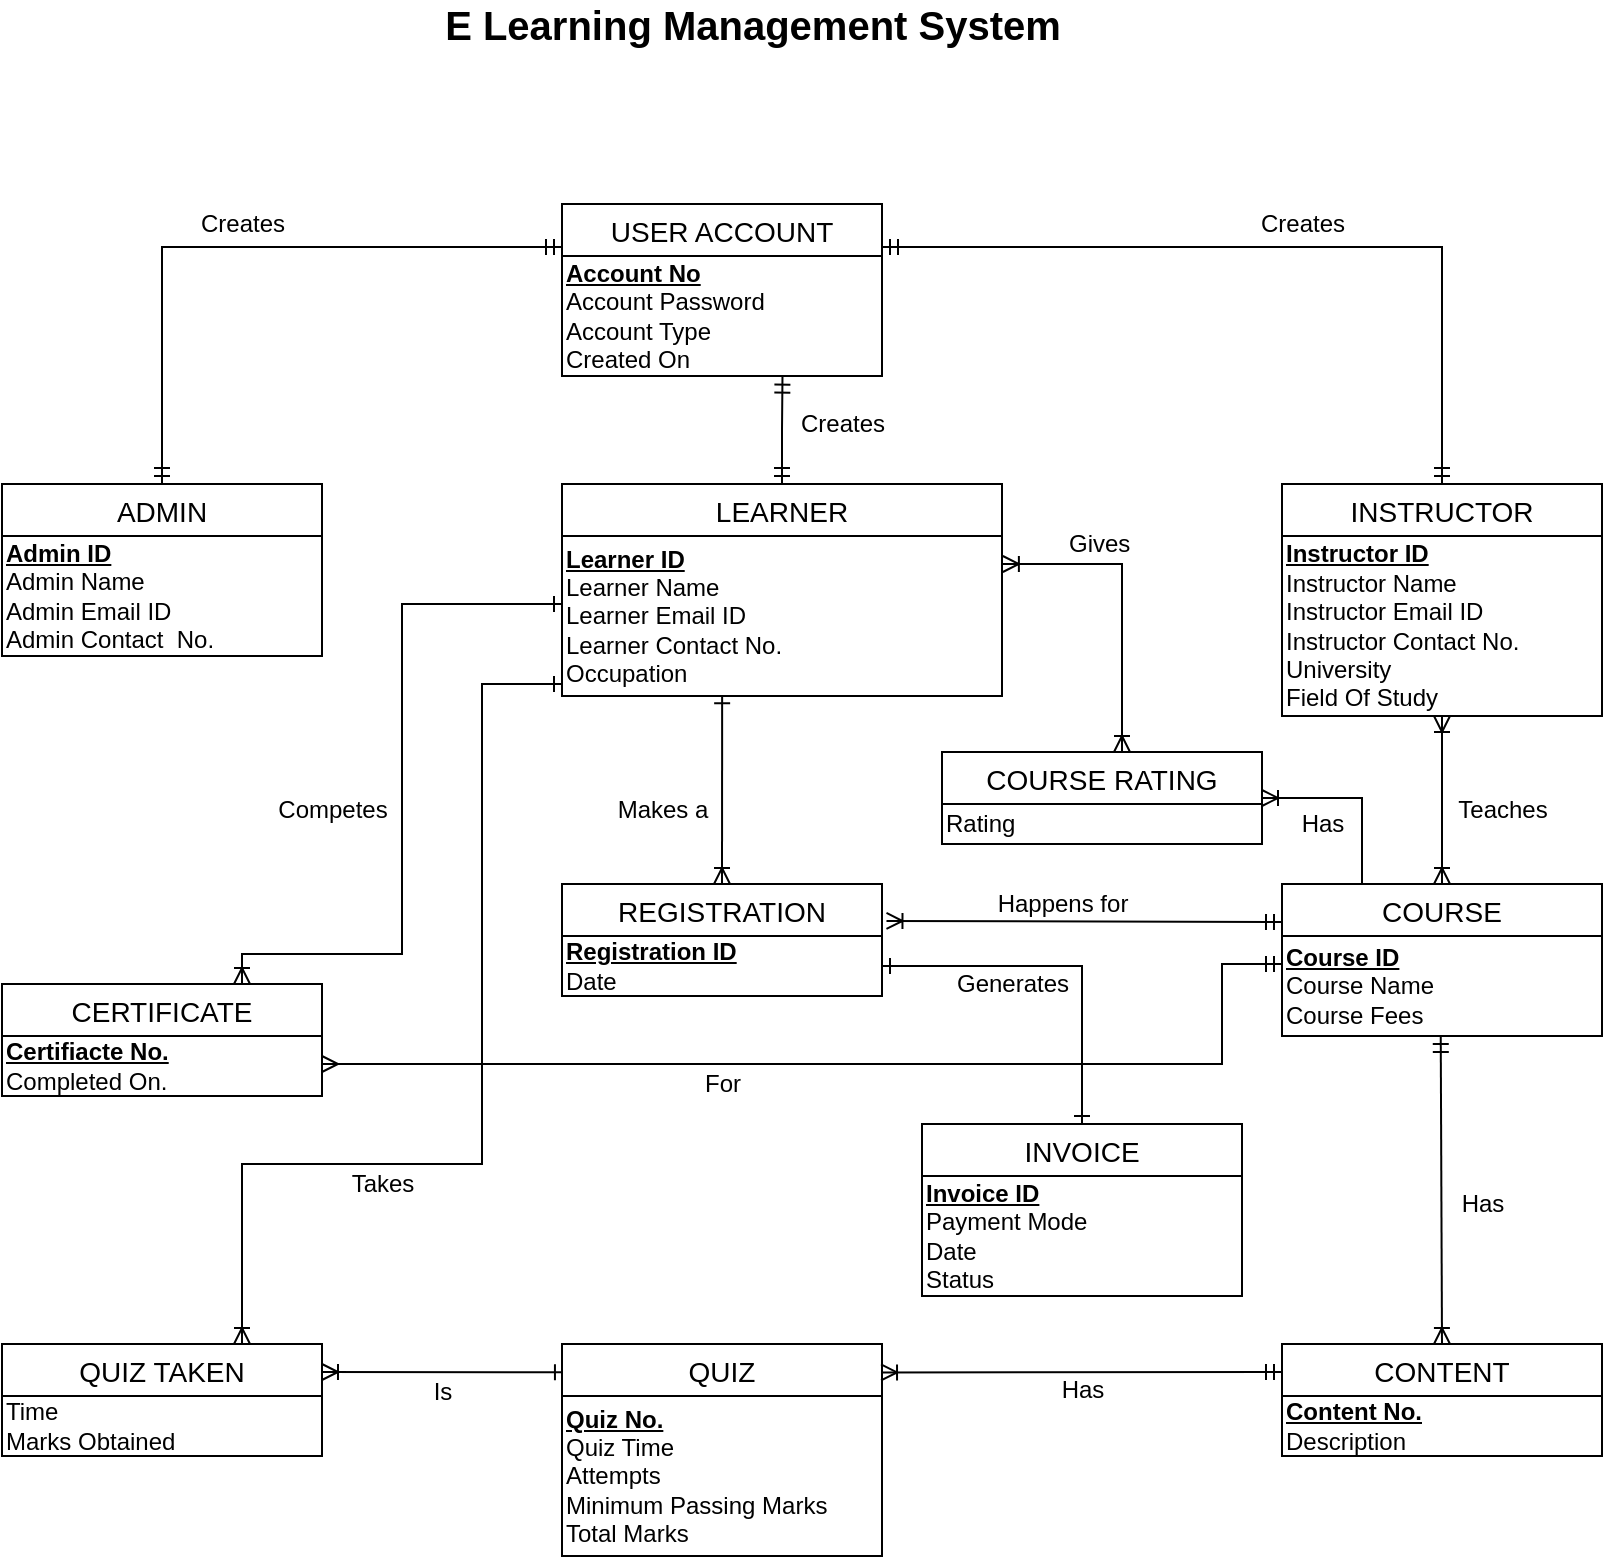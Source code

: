 <mxfile version="16.6.3" type="device"><diagram id="5-3IBxKhdY97mBGk9zou" name="Page-1"><mxGraphModel dx="1038" dy="921" grid="1" gridSize="10" guides="1" tooltips="1" connect="1" arrows="1" fold="1" page="0" pageScale="1" pageWidth="850" pageHeight="1100" math="0" shadow="0"><root><mxCell id="0"/><mxCell id="1" parent="0"/><mxCell id="dUpzfrEBL0EP4Msl6z7n-5" value="INSTRUCTOR" style="swimlane;fontStyle=0;childLayout=stackLayout;horizontal=1;startSize=26;horizontalStack=0;resizeParent=1;resizeParentMax=0;resizeLast=0;collapsible=1;marginBottom=0;align=center;fontSize=14;" parent="1" vertex="1"><mxGeometry x="680" y="200" width="160" height="116" as="geometry"/></mxCell><mxCell id="dUpzfrEBL0EP4Msl6z7n-19" value="&lt;b&gt;&lt;u&gt;Instructor ID&lt;br&gt;&lt;/u&gt;&lt;/b&gt;Instructor Name&lt;br&gt;Instructor Email ID&lt;br&gt;Instructor Contact No.&lt;br&gt;University&lt;br&gt;Field Of Study" style="text;html=1;align=left;verticalAlign=middle;resizable=0;points=[];autosize=1;strokeColor=none;fillColor=none;" parent="dUpzfrEBL0EP4Msl6z7n-5" vertex="1"><mxGeometry y="26" width="160" height="90" as="geometry"/></mxCell><mxCell id="dUpzfrEBL0EP4Msl6z7n-9" value="LEARNER" style="swimlane;fontStyle=0;childLayout=stackLayout;horizontal=1;startSize=26;horizontalStack=0;resizeParent=1;resizeParentMax=0;resizeLast=0;collapsible=1;marginBottom=0;align=center;fontSize=14;" parent="1" vertex="1"><mxGeometry x="320" y="200" width="220" height="106" as="geometry"/></mxCell><mxCell id="dUpzfrEBL0EP4Msl6z7n-18" value="&lt;b&gt;&lt;u&gt;Learner ID&lt;/u&gt;&lt;/b&gt;&lt;br&gt;Learner Name&lt;br&gt;Learner Email ID&lt;br&gt;Learner Contact No.&lt;br&gt;Occupation" style="text;html=1;align=left;verticalAlign=middle;resizable=0;points=[];autosize=1;strokeColor=none;fillColor=none;" parent="dUpzfrEBL0EP4Msl6z7n-9" vertex="1"><mxGeometry y="26" width="220" height="80" as="geometry"/></mxCell><mxCell id="dUpzfrEBL0EP4Msl6z7n-13" value="USER ACCOUNT" style="swimlane;fontStyle=0;childLayout=stackLayout;horizontal=1;startSize=26;horizontalStack=0;resizeParent=1;resizeParentMax=0;resizeLast=0;collapsible=1;marginBottom=0;align=center;fontSize=14;" parent="1" vertex="1"><mxGeometry x="320" y="60" width="160" height="86" as="geometry"/></mxCell><mxCell id="dUpzfrEBL0EP4Msl6z7n-17" value="&lt;b&gt;&lt;u&gt;Account No&lt;br&gt;&lt;/u&gt;&lt;/b&gt;Account Password&lt;br&gt;Account Type&lt;br&gt;Created On" style="text;html=1;align=left;verticalAlign=middle;resizable=0;points=[];autosize=1;strokeColor=none;fillColor=none;" parent="dUpzfrEBL0EP4Msl6z7n-13" vertex="1"><mxGeometry y="26" width="160" height="60" as="geometry"/></mxCell><mxCell id="dUpzfrEBL0EP4Msl6z7n-20" value="ADMIN" style="swimlane;fontStyle=0;childLayout=stackLayout;horizontal=1;startSize=26;horizontalStack=0;resizeParent=1;resizeParentMax=0;resizeLast=0;collapsible=1;marginBottom=0;align=center;fontSize=14;" parent="1" vertex="1"><mxGeometry x="40" y="200" width="160" height="86" as="geometry"/></mxCell><mxCell id="dUpzfrEBL0EP4Msl6z7n-25" value="&lt;b&gt;&lt;u&gt;Admin ID&lt;/u&gt;&lt;/b&gt;&lt;br&gt;Admin Name&lt;br&gt;Admin Email ID&lt;br&gt;Admin Contact&amp;nbsp; No." style="text;html=1;align=left;verticalAlign=middle;resizable=0;points=[];autosize=1;strokeColor=none;fillColor=none;" parent="dUpzfrEBL0EP4Msl6z7n-20" vertex="1"><mxGeometry y="26" width="160" height="60" as="geometry"/></mxCell><mxCell id="dUpzfrEBL0EP4Msl6z7n-26" value="COURSE" style="swimlane;fontStyle=0;childLayout=stackLayout;horizontal=1;startSize=26;horizontalStack=0;resizeParent=1;resizeParentMax=0;resizeLast=0;collapsible=1;marginBottom=0;align=center;fontSize=14;" parent="1" vertex="1"><mxGeometry x="680" y="400" width="160" height="76" as="geometry"/></mxCell><mxCell id="dUpzfrEBL0EP4Msl6z7n-30" value="&lt;b&gt;&lt;u&gt;Course ID&lt;br&gt;&lt;/u&gt;&lt;/b&gt;Course Name&lt;br&gt;Course Fees" style="text;html=1;align=left;verticalAlign=middle;resizable=0;points=[];autosize=1;strokeColor=none;fillColor=none;" parent="dUpzfrEBL0EP4Msl6z7n-26" vertex="1"><mxGeometry y="26" width="160" height="50" as="geometry"/></mxCell><mxCell id="dUpzfrEBL0EP4Msl6z7n-31" value="INVOICE" style="swimlane;fontStyle=0;childLayout=stackLayout;horizontal=1;startSize=26;horizontalStack=0;resizeParent=1;resizeParentMax=0;resizeLast=0;collapsible=1;marginBottom=0;align=center;fontSize=14;" parent="1" vertex="1"><mxGeometry x="500" y="520" width="160" height="86" as="geometry"/></mxCell><mxCell id="dUpzfrEBL0EP4Msl6z7n-35" value="&lt;b&gt;&lt;u&gt;Invoice ID&lt;br&gt;&lt;/u&gt;&lt;/b&gt;Payment Mode&lt;br&gt;Date&lt;br&gt;Status" style="text;html=1;align=left;verticalAlign=middle;resizable=0;points=[];autosize=1;strokeColor=none;fillColor=none;" parent="dUpzfrEBL0EP4Msl6z7n-31" vertex="1"><mxGeometry y="26" width="160" height="60" as="geometry"/></mxCell><mxCell id="l_gGwFuCJf85uBodga9T-1" value="QUIZ" style="swimlane;fontStyle=0;childLayout=stackLayout;horizontal=1;startSize=26;horizontalStack=0;resizeParent=1;resizeParentMax=0;resizeLast=0;collapsible=1;marginBottom=0;align=center;fontSize=14;" parent="1" vertex="1"><mxGeometry x="320" y="630" width="160" height="106" as="geometry"/></mxCell><mxCell id="l_gGwFuCJf85uBodga9T-18" value="&lt;b&gt;&lt;u&gt;Quiz No.&lt;br&gt;&lt;/u&gt;&lt;/b&gt;Quiz Time&amp;nbsp;&lt;br&gt;Attempts&lt;br&gt;Minimum Passing Marks&lt;br&gt;Total Marks" style="text;html=1;align=left;verticalAlign=middle;resizable=0;points=[];autosize=1;strokeColor=none;fillColor=none;" parent="l_gGwFuCJf85uBodga9T-1" vertex="1"><mxGeometry y="26" width="160" height="80" as="geometry"/></mxCell><mxCell id="l_gGwFuCJf85uBodga9T-5" value="COURSE RATING" style="swimlane;fontStyle=0;childLayout=stackLayout;horizontal=1;startSize=26;horizontalStack=0;resizeParent=1;resizeParentMax=0;resizeLast=0;collapsible=1;marginBottom=0;align=center;fontSize=14;" parent="1" vertex="1"><mxGeometry x="510" y="334" width="160" height="46" as="geometry"/></mxCell><mxCell id="l_gGwFuCJf85uBodga9T-20" value="Rating" style="text;html=1;align=left;verticalAlign=middle;resizable=0;points=[];autosize=1;strokeColor=none;fillColor=none;" parent="l_gGwFuCJf85uBodga9T-5" vertex="1"><mxGeometry y="26" width="160" height="20" as="geometry"/></mxCell><mxCell id="l_gGwFuCJf85uBodga9T-9" value="CERTIFICATE" style="swimlane;fontStyle=0;childLayout=stackLayout;horizontal=1;startSize=26;horizontalStack=0;resizeParent=1;resizeParentMax=0;resizeLast=0;collapsible=1;marginBottom=0;align=center;fontSize=14;" parent="1" vertex="1"><mxGeometry x="40" y="450" width="160" height="56" as="geometry"/></mxCell><mxCell id="l_gGwFuCJf85uBodga9T-19" value="&lt;b&gt;&lt;u&gt;Certifiacte No.&lt;br&gt;&lt;/u&gt;&lt;/b&gt;Completed On." style="text;html=1;align=left;verticalAlign=middle;resizable=0;points=[];autosize=1;strokeColor=none;fillColor=none;" parent="l_gGwFuCJf85uBodga9T-9" vertex="1"><mxGeometry y="26" width="160" height="30" as="geometry"/></mxCell><mxCell id="l_gGwFuCJf85uBodga9T-13" value="REGISTRATION" style="swimlane;fontStyle=0;childLayout=stackLayout;horizontal=1;startSize=26;horizontalStack=0;resizeParent=1;resizeParentMax=0;resizeLast=0;collapsible=1;marginBottom=0;align=center;fontSize=14;" parent="1" vertex="1"><mxGeometry x="320" y="400" width="160" height="56" as="geometry"/></mxCell><mxCell id="l_gGwFuCJf85uBodga9T-17" value="&lt;b&gt;&lt;u&gt;Registration ID&lt;br&gt;&lt;/u&gt;&lt;/b&gt;Date" style="text;html=1;align=left;verticalAlign=middle;resizable=0;points=[];autosize=1;strokeColor=none;fillColor=none;" parent="l_gGwFuCJf85uBodga9T-13" vertex="1"><mxGeometry y="26" width="160" height="30" as="geometry"/></mxCell><mxCell id="l_gGwFuCJf85uBodga9T-21" value="CONTENT" style="swimlane;fontStyle=0;childLayout=stackLayout;horizontal=1;startSize=26;horizontalStack=0;resizeParent=1;resizeParentMax=0;resizeLast=0;collapsible=1;marginBottom=0;align=center;fontSize=14;" parent="1" vertex="1"><mxGeometry x="680" y="630" width="160" height="56" as="geometry"/></mxCell><mxCell id="l_gGwFuCJf85uBodga9T-25" value="&lt;b&gt;&lt;u&gt;Content No.&lt;br&gt;&lt;/u&gt;&lt;/b&gt;Description" style="text;html=1;align=left;verticalAlign=middle;resizable=0;points=[];autosize=1;strokeColor=none;fillColor=none;" parent="l_gGwFuCJf85uBodga9T-21" vertex="1"><mxGeometry y="26" width="160" height="30" as="geometry"/></mxCell><mxCell id="l_gGwFuCJf85uBodga9T-26" value="QUIZ TAKEN" style="swimlane;fontStyle=0;childLayout=stackLayout;horizontal=1;startSize=26;horizontalStack=0;resizeParent=1;resizeParentMax=0;resizeLast=0;collapsible=1;marginBottom=0;align=center;fontSize=14;" parent="1" vertex="1"><mxGeometry x="40" y="630" width="160" height="56" as="geometry"/></mxCell><mxCell id="l_gGwFuCJf85uBodga9T-30" value="Time&lt;br&gt;Marks Obtained" style="text;html=1;align=left;verticalAlign=middle;resizable=0;points=[];autosize=1;strokeColor=none;fillColor=none;" parent="l_gGwFuCJf85uBodga9T-26" vertex="1"><mxGeometry y="26" width="160" height="30" as="geometry"/></mxCell><mxCell id="l_gGwFuCJf85uBodga9T-31" value="" style="edgeStyle=orthogonalEdgeStyle;fontSize=12;html=1;endArrow=ERmandOne;startArrow=ERmandOne;rounded=0;entryX=0;entryY=0.25;entryDx=0;entryDy=0;exitX=0.5;exitY=0;exitDx=0;exitDy=0;" parent="1" source="dUpzfrEBL0EP4Msl6z7n-20" target="dUpzfrEBL0EP4Msl6z7n-13" edge="1"><mxGeometry width="100" height="100" relative="1" as="geometry"><mxPoint x="90" y="170" as="sourcePoint"/><mxPoint x="190" y="70" as="targetPoint"/></mxGeometry></mxCell><mxCell id="l_gGwFuCJf85uBodga9T-32" value="" style="edgeStyle=orthogonalEdgeStyle;fontSize=12;html=1;endArrow=ERmandOne;startArrow=ERmandOne;rounded=0;exitX=0.5;exitY=0;exitDx=0;exitDy=0;entryX=0.689;entryY=1.005;entryDx=0;entryDy=0;entryPerimeter=0;" parent="1" source="dUpzfrEBL0EP4Msl6z7n-9" target="dUpzfrEBL0EP4Msl6z7n-17" edge="1"><mxGeometry width="100" height="100" relative="1" as="geometry"><mxPoint x="450" y="178.5" as="sourcePoint"/><mxPoint x="430" y="150" as="targetPoint"/></mxGeometry></mxCell><mxCell id="l_gGwFuCJf85uBodga9T-33" value="" style="edgeStyle=orthogonalEdgeStyle;fontSize=12;html=1;endArrow=ERmandOne;startArrow=ERmandOne;rounded=0;exitX=0.5;exitY=0;exitDx=0;exitDy=0;entryX=1;entryY=0.25;entryDx=0;entryDy=0;" parent="1" source="dUpzfrEBL0EP4Msl6z7n-5" target="dUpzfrEBL0EP4Msl6z7n-13" edge="1"><mxGeometry width="100" height="100" relative="1" as="geometry"><mxPoint x="540" y="145.94" as="sourcePoint"/><mxPoint x="540" y="120" as="targetPoint"/></mxGeometry></mxCell><mxCell id="l_gGwFuCJf85uBodga9T-35" value="" style="fontSize=12;html=1;endArrow=ERoneToMany;startArrow=ERoneToMany;rounded=0;exitX=0.5;exitY=0;exitDx=0;exitDy=0;entryX=0.5;entryY=1;entryDx=0;entryDy=0;startFill=0;" parent="1" source="dUpzfrEBL0EP4Msl6z7n-26" target="dUpzfrEBL0EP4Msl6z7n-5" edge="1"><mxGeometry width="100" height="100" relative="1" as="geometry"><mxPoint x="580" y="390" as="sourcePoint"/><mxPoint x="760" y="320" as="targetPoint"/></mxGeometry></mxCell><mxCell id="l_gGwFuCJf85uBodga9T-37" value="" style="fontSize=12;html=1;endArrow=ERoneToMany;startArrow=ERone;rounded=0;exitX=0.364;exitY=0.996;exitDx=0;exitDy=0;exitPerimeter=0;entryX=0.5;entryY=0;entryDx=0;entryDy=0;startFill=0;endFill=0;" parent="1" source="dUpzfrEBL0EP4Msl6z7n-18" target="l_gGwFuCJf85uBodga9T-13" edge="1"><mxGeometry width="100" height="100" relative="1" as="geometry"><mxPoint x="500" y="360" as="sourcePoint"/><mxPoint x="600" y="260" as="targetPoint"/></mxGeometry></mxCell><mxCell id="l_gGwFuCJf85uBodga9T-38" value="" style="fontSize=12;html=1;endArrow=ERoneToMany;startArrow=ERmandOne;rounded=0;exitX=0;exitY=0.25;exitDx=0;exitDy=0;entryX=1.014;entryY=0.33;entryDx=0;entryDy=0;entryPerimeter=0;" parent="1" source="dUpzfrEBL0EP4Msl6z7n-26" target="l_gGwFuCJf85uBodga9T-13" edge="1"><mxGeometry width="100" height="100" relative="1" as="geometry"><mxPoint x="620.08" y="370.0" as="sourcePoint"/><mxPoint x="620" y="464.32" as="targetPoint"/></mxGeometry></mxCell><mxCell id="l_gGwFuCJf85uBodga9T-39" value="" style="fontSize=12;html=1;endArrow=ERoneToMany;startArrow=ERmandOne;rounded=0;exitX=0.364;exitY=0.996;exitDx=0;exitDy=0;exitPerimeter=0;entryX=0.5;entryY=0;entryDx=0;entryDy=0;" parent="1" target="l_gGwFuCJf85uBodga9T-21" edge="1"><mxGeometry width="100" height="100" relative="1" as="geometry"><mxPoint x="759.37" y="476.0" as="sourcePoint"/><mxPoint x="759.29" y="570.32" as="targetPoint"/></mxGeometry></mxCell><mxCell id="l_gGwFuCJf85uBodga9T-40" value="" style="fontSize=12;html=1;endArrow=ERoneToMany;startArrow=ERmandOne;rounded=0;exitX=0;exitY=0.25;exitDx=0;exitDy=0;entryX=0.997;entryY=0.134;entryDx=0;entryDy=0;entryPerimeter=0;" parent="1" source="l_gGwFuCJf85uBodga9T-21" target="l_gGwFuCJf85uBodga9T-1" edge="1"><mxGeometry width="100" height="100" relative="1" as="geometry"><mxPoint x="540.0" y="616.0" as="sourcePoint"/><mxPoint x="540.63" y="700" as="targetPoint"/></mxGeometry></mxCell><mxCell id="l_gGwFuCJf85uBodga9T-41" value="" style="edgeStyle=orthogonalEdgeStyle;fontSize=12;html=1;endArrow=ERmandOne;startArrow=ERmany;rounded=0;entryX=0;entryY=0.28;entryDx=0;entryDy=0;entryPerimeter=0;startFill=0;" parent="1" target="dUpzfrEBL0EP4Msl6z7n-30" edge="1"><mxGeometry width="100" height="100" relative="1" as="geometry"><mxPoint x="200" y="490" as="sourcePoint"/><mxPoint x="600" y="440" as="targetPoint"/><Array as="points"><mxPoint x="200" y="490"/><mxPoint x="650" y="490"/><mxPoint x="650" y="440"/></Array></mxGeometry></mxCell><mxCell id="l_gGwFuCJf85uBodga9T-42" value="" style="edgeStyle=orthogonalEdgeStyle;fontSize=12;html=1;endArrow=ERone;startArrow=ERoneToMany;rounded=0;exitX=0.75;exitY=0;exitDx=0;exitDy=0;startFill=0;endFill=0;" parent="1" source="l_gGwFuCJf85uBodga9T-9" edge="1"><mxGeometry width="100" height="100" relative="1" as="geometry"><mxPoint x="100" y="434.5" as="sourcePoint"/><mxPoint x="320" y="260" as="targetPoint"/><Array as="points"><mxPoint x="160" y="435"/><mxPoint x="240" y="435"/><mxPoint x="240" y="260"/><mxPoint x="320" y="260"/></Array></mxGeometry></mxCell><mxCell id="l_gGwFuCJf85uBodga9T-43" value="" style="edgeStyle=orthogonalEdgeStyle;fontSize=12;html=1;endArrow=ERone;rounded=0;entryX=0.5;entryY=0;entryDx=0;entryDy=0;endFill=0;startArrow=ERone;startFill=0;" parent="1" source="l_gGwFuCJf85uBodga9T-17" target="dUpzfrEBL0EP4Msl6z7n-31" edge="1"><mxGeometry width="100" height="100" relative="1" as="geometry"><mxPoint x="470" y="610" as="sourcePoint"/><mxPoint x="570" y="510" as="targetPoint"/></mxGeometry></mxCell><mxCell id="l_gGwFuCJf85uBodga9T-44" value="" style="edgeStyle=orthogonalEdgeStyle;fontSize=12;html=1;endArrow=ERoneToMany;rounded=0;exitX=0.25;exitY=0;exitDx=0;exitDy=0;entryX=1;entryY=0.5;entryDx=0;entryDy=0;" parent="1" source="dUpzfrEBL0EP4Msl6z7n-26" target="l_gGwFuCJf85uBodga9T-5" edge="1"><mxGeometry width="100" height="100" relative="1" as="geometry"><mxPoint x="490" y="451" as="sourcePoint"/><mxPoint x="560" y="540" as="targetPoint"/></mxGeometry></mxCell><mxCell id="l_gGwFuCJf85uBodga9T-45" value="" style="edgeStyle=orthogonalEdgeStyle;fontSize=12;html=1;endArrow=ERoneToMany;rounded=0;exitX=1.002;exitY=0.175;exitDx=0;exitDy=0;exitPerimeter=0;startArrow=ERoneToMany;startFill=0;" parent="1" source="dUpzfrEBL0EP4Msl6z7n-18" target="l_gGwFuCJf85uBodga9T-5" edge="1"><mxGeometry width="100" height="100" relative="1" as="geometry"><mxPoint x="530" y="40" as="sourcePoint"/><mxPoint x="600" y="340" as="targetPoint"/><Array as="points"><mxPoint x="600" y="240"/></Array></mxGeometry></mxCell><mxCell id="l_gGwFuCJf85uBodga9T-46" value="" style="edgeStyle=orthogonalEdgeStyle;fontSize=12;html=1;endArrow=ERoneToMany;rounded=0;entryX=0.75;entryY=0;entryDx=0;entryDy=0;startArrow=ERone;startFill=0;" parent="1" target="l_gGwFuCJf85uBodga9T-26" edge="1"><mxGeometry width="100" height="100" relative="1" as="geometry"><mxPoint x="320" y="300" as="sourcePoint"/><mxPoint x="180" y="560" as="targetPoint"/><Array as="points"><mxPoint x="320" y="300"/><mxPoint x="280" y="300"/><mxPoint x="280" y="540"/><mxPoint x="160" y="540"/></Array></mxGeometry></mxCell><mxCell id="l_gGwFuCJf85uBodga9T-47" value="" style="fontSize=12;html=1;endArrow=ERoneToMany;rounded=0;entryX=1;entryY=0.25;entryDx=0;entryDy=0;exitX=0.003;exitY=0.133;exitDx=0;exitDy=0;exitPerimeter=0;startArrow=ERone;startFill=0;" parent="1" source="l_gGwFuCJf85uBodga9T-1" target="l_gGwFuCJf85uBodga9T-26" edge="1"><mxGeometry width="100" height="100" relative="1" as="geometry"><mxPoint x="389.34" y="359.92" as="sourcePoint"/><mxPoint x="230.0" y="656.08" as="targetPoint"/></mxGeometry></mxCell><mxCell id="Id0yoocgOhfhT5A9hhuP-1" value="Creates" style="text;html=1;align=center;verticalAlign=middle;resizable=0;points=[];autosize=1;strokeColor=none;fillColor=none;" parent="1" vertex="1"><mxGeometry x="130" y="60" width="60" height="20" as="geometry"/></mxCell><mxCell id="Id0yoocgOhfhT5A9hhuP-2" value="Creates" style="text;html=1;align=center;verticalAlign=middle;resizable=0;points=[];autosize=1;strokeColor=none;fillColor=none;" parent="1" vertex="1"><mxGeometry x="660" y="60" width="60" height="20" as="geometry"/></mxCell><mxCell id="Id0yoocgOhfhT5A9hhuP-3" value="Creates" style="text;html=1;align=center;verticalAlign=middle;resizable=0;points=[];autosize=1;strokeColor=none;fillColor=none;" parent="1" vertex="1"><mxGeometry x="430" y="160" width="60" height="20" as="geometry"/></mxCell><mxCell id="Id0yoocgOhfhT5A9hhuP-4" value="Teaches" style="text;html=1;align=center;verticalAlign=middle;resizable=0;points=[];autosize=1;strokeColor=none;fillColor=none;" parent="1" vertex="1"><mxGeometry x="760" y="353" width="60" height="20" as="geometry"/></mxCell><mxCell id="Id0yoocgOhfhT5A9hhuP-5" value="Has" style="text;html=1;align=center;verticalAlign=middle;resizable=0;points=[];autosize=1;strokeColor=none;fillColor=none;" parent="1" vertex="1"><mxGeometry x="760" y="550" width="40" height="20" as="geometry"/></mxCell><mxCell id="Id0yoocgOhfhT5A9hhuP-6" value="Generates" style="text;html=1;align=center;verticalAlign=middle;resizable=0;points=[];autosize=1;strokeColor=none;fillColor=none;" parent="1" vertex="1"><mxGeometry x="510" y="440" width="70" height="20" as="geometry"/></mxCell><mxCell id="Id0yoocgOhfhT5A9hhuP-7" value="Gives&amp;nbsp;" style="text;html=1;align=center;verticalAlign=middle;resizable=0;points=[];autosize=1;strokeColor=none;fillColor=none;" parent="1" vertex="1"><mxGeometry x="565" y="220" width="50" height="20" as="geometry"/></mxCell><mxCell id="Id0yoocgOhfhT5A9hhuP-8" value="Has" style="text;html=1;align=center;verticalAlign=middle;resizable=0;points=[];autosize=1;strokeColor=none;fillColor=none;" parent="1" vertex="1"><mxGeometry x="680" y="360" width="40" height="20" as="geometry"/></mxCell><mxCell id="Id0yoocgOhfhT5A9hhuP-9" value="Makes a" style="text;html=1;align=center;verticalAlign=middle;resizable=0;points=[];autosize=1;strokeColor=none;fillColor=none;" parent="1" vertex="1"><mxGeometry x="340" y="353" width="60" height="20" as="geometry"/></mxCell><mxCell id="Id0yoocgOhfhT5A9hhuP-10" value="Happens for" style="text;html=1;align=center;verticalAlign=middle;resizable=0;points=[];autosize=1;strokeColor=none;fillColor=none;" parent="1" vertex="1"><mxGeometry x="530" y="400" width="80" height="20" as="geometry"/></mxCell><mxCell id="Id0yoocgOhfhT5A9hhuP-11" value="Competes" style="text;html=1;align=center;verticalAlign=middle;resizable=0;points=[];autosize=1;strokeColor=none;fillColor=none;" parent="1" vertex="1"><mxGeometry x="170" y="353" width="70" height="20" as="geometry"/></mxCell><mxCell id="Id0yoocgOhfhT5A9hhuP-12" value="Takes" style="text;html=1;align=center;verticalAlign=middle;resizable=0;points=[];autosize=1;strokeColor=none;fillColor=none;" parent="1" vertex="1"><mxGeometry x="205" y="540" width="50" height="20" as="geometry"/></mxCell><mxCell id="Id0yoocgOhfhT5A9hhuP-13" value="For" style="text;html=1;align=center;verticalAlign=middle;resizable=0;points=[];autosize=1;strokeColor=none;fillColor=none;" parent="1" vertex="1"><mxGeometry x="385" y="490" width="30" height="20" as="geometry"/></mxCell><mxCell id="Id0yoocgOhfhT5A9hhuP-14" value="Has" style="text;html=1;align=center;verticalAlign=middle;resizable=0;points=[];autosize=1;strokeColor=none;fillColor=none;" parent="1" vertex="1"><mxGeometry x="560" y="643" width="40" height="20" as="geometry"/></mxCell><mxCell id="Id0yoocgOhfhT5A9hhuP-15" value="&lt;b&gt;&lt;font style=&quot;font-size: 20px&quot;&gt;E Learning Management System&lt;/font&gt;&lt;/b&gt;" style="text;html=1;align=center;verticalAlign=middle;resizable=0;points=[];autosize=1;strokeColor=none;fillColor=none;" parent="1" vertex="1"><mxGeometry x="255" y="-40" width="320" height="20" as="geometry"/></mxCell><mxCell id="Id0yoocgOhfhT5A9hhuP-16" value="&lt;font style=&quot;font-size: 12px&quot;&gt;Is&lt;/font&gt;" style="text;html=1;align=center;verticalAlign=middle;resizable=0;points=[];autosize=1;strokeColor=none;fillColor=none;fontSize=20;" parent="1" vertex="1"><mxGeometry x="245" y="635" width="30" height="30" as="geometry"/></mxCell></root></mxGraphModel></diagram></mxfile>